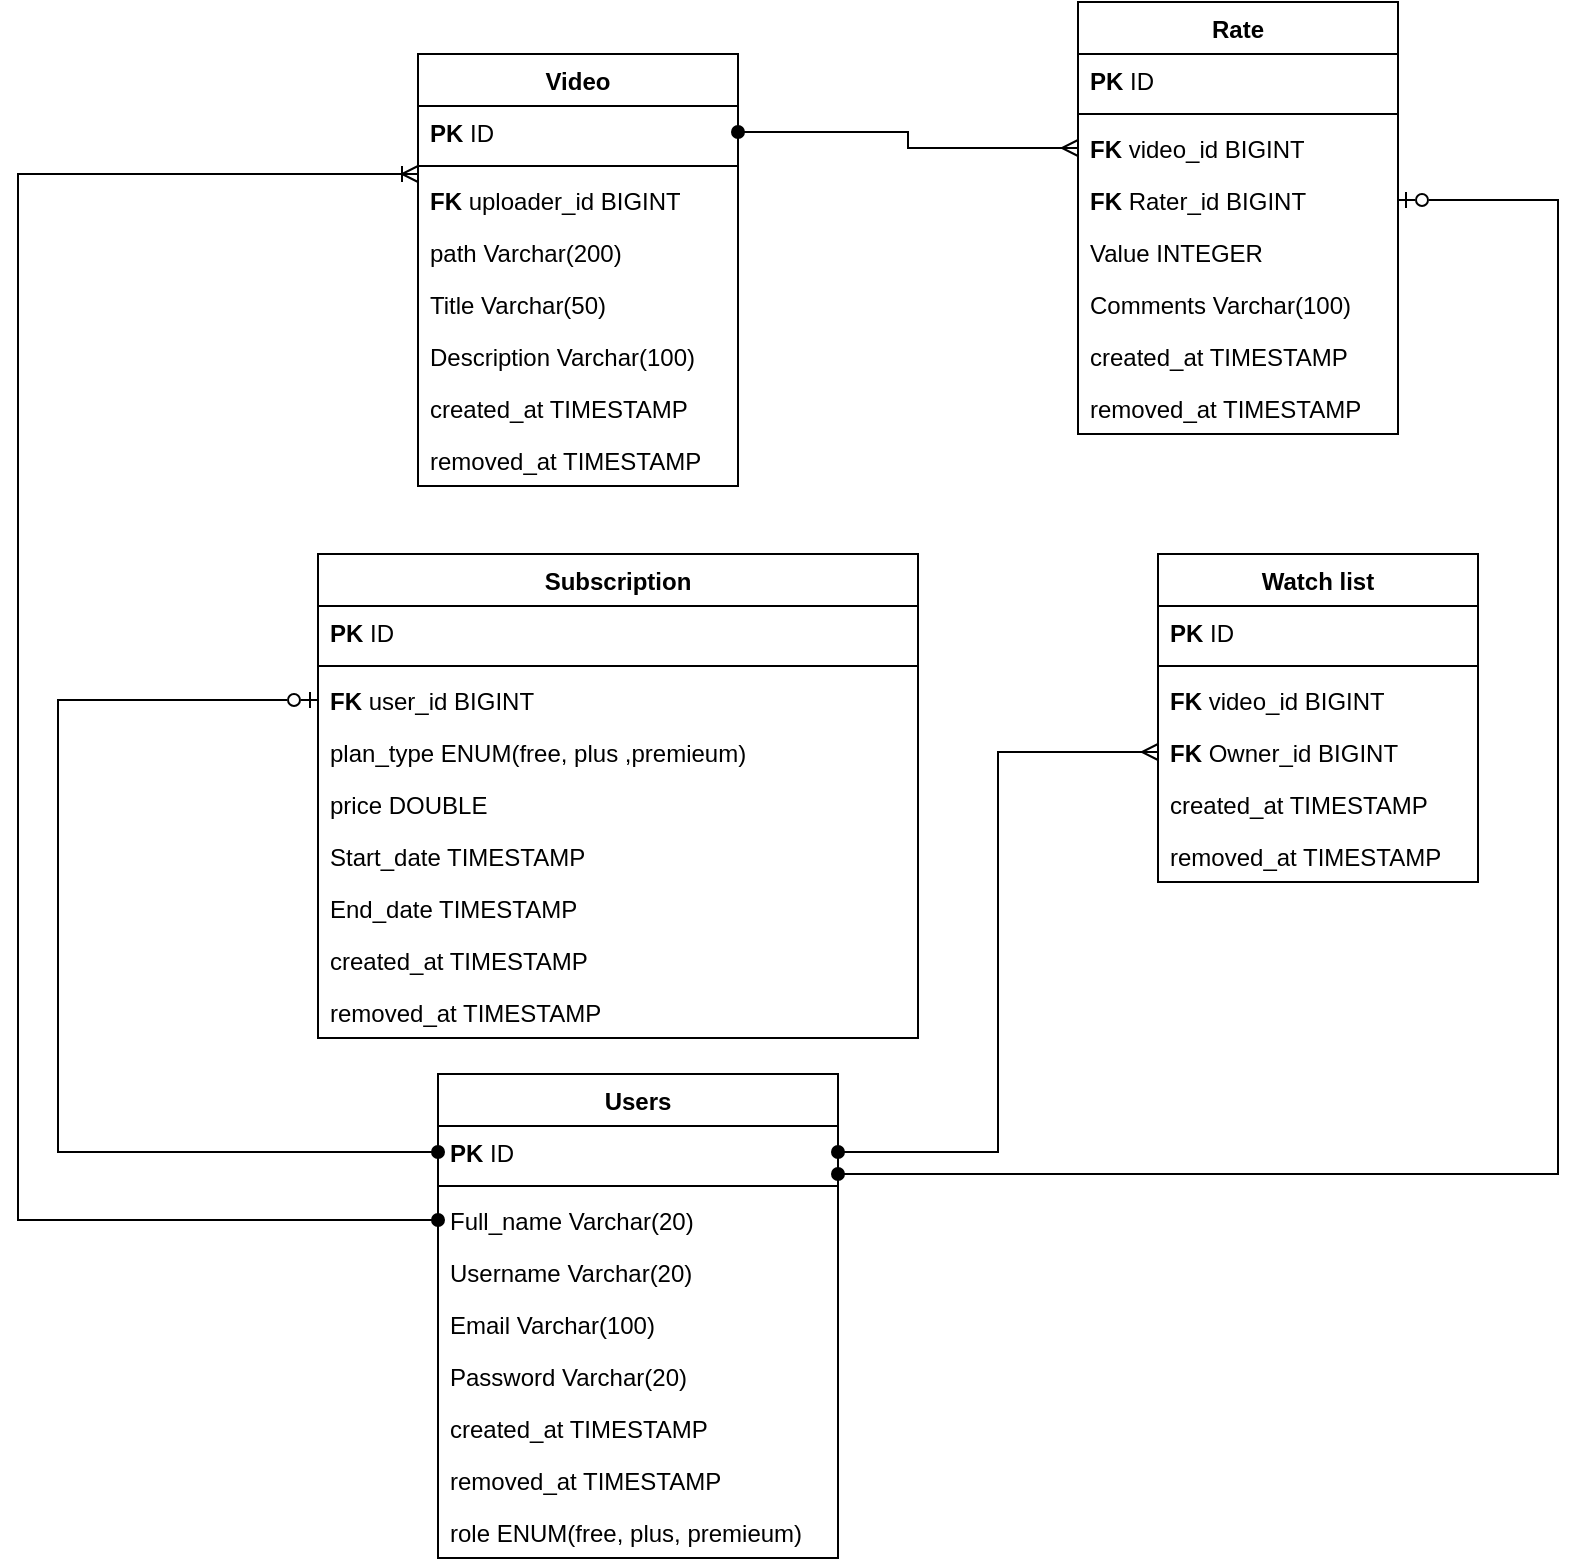 <mxfile version="24.4.6" type="device">
  <diagram name="Page-1" id="llB0VzRmPgIYXVeo7n54">
    <mxGraphModel dx="1120" dy="1632" grid="1" gridSize="10" guides="1" tooltips="1" connect="1" arrows="1" fold="1" page="1" pageScale="1" pageWidth="850" pageHeight="1100" math="0" shadow="0">
      <root>
        <mxCell id="0" />
        <mxCell id="1" parent="0" />
        <mxCell id="TannyR8xhLXdug4IMGp_-6" value="Video" style="swimlane;fontStyle=1;align=center;verticalAlign=top;childLayout=stackLayout;horizontal=1;startSize=26;horizontalStack=0;resizeParent=1;resizeParentMax=0;resizeLast=0;collapsible=1;marginBottom=0;whiteSpace=wrap;html=1;" parent="1" vertex="1">
          <mxGeometry x="230" y="-750" width="160" height="216" as="geometry" />
        </mxCell>
        <mxCell id="TannyR8xhLXdug4IMGp_-7" value="&lt;b&gt;PK&lt;/b&gt; ID" style="text;strokeColor=none;fillColor=none;align=left;verticalAlign=top;spacingLeft=4;spacingRight=4;overflow=hidden;rotatable=0;points=[[0,0.5],[1,0.5]];portConstraint=eastwest;whiteSpace=wrap;html=1;" parent="TannyR8xhLXdug4IMGp_-6" vertex="1">
          <mxGeometry y="26" width="160" height="26" as="geometry" />
        </mxCell>
        <mxCell id="TannyR8xhLXdug4IMGp_-8" value="" style="line;strokeWidth=1;fillColor=none;align=left;verticalAlign=middle;spacingTop=-1;spacingLeft=3;spacingRight=3;rotatable=0;labelPosition=right;points=[];portConstraint=eastwest;strokeColor=inherit;" parent="TannyR8xhLXdug4IMGp_-6" vertex="1">
          <mxGeometry y="52" width="160" height="8" as="geometry" />
        </mxCell>
        <mxCell id="TannyR8xhLXdug4IMGp_-9" value="&lt;b&gt;FK&lt;/b&gt; uploader_id BIGINT" style="text;strokeColor=none;fillColor=none;align=left;verticalAlign=top;spacingLeft=4;spacingRight=4;overflow=hidden;rotatable=0;points=[[0,0.5],[1,0.5]];portConstraint=eastwest;whiteSpace=wrap;html=1;" parent="TannyR8xhLXdug4IMGp_-6" vertex="1">
          <mxGeometry y="60" width="160" height="26" as="geometry" />
        </mxCell>
        <mxCell id="TannyR8xhLXdug4IMGp_-14" value="path Varchar(200)" style="text;strokeColor=none;fillColor=none;align=left;verticalAlign=top;spacingLeft=4;spacingRight=4;overflow=hidden;rotatable=0;points=[[0,0.5],[1,0.5]];portConstraint=eastwest;whiteSpace=wrap;html=1;" parent="TannyR8xhLXdug4IMGp_-6" vertex="1">
          <mxGeometry y="86" width="160" height="26" as="geometry" />
        </mxCell>
        <mxCell id="AR3CvUPfvLslO-Kas9ji-1" value="Title Varchar(50)" style="text;strokeColor=none;fillColor=none;align=left;verticalAlign=top;spacingLeft=4;spacingRight=4;overflow=hidden;rotatable=0;points=[[0,0.5],[1,0.5]];portConstraint=eastwest;whiteSpace=wrap;html=1;" parent="TannyR8xhLXdug4IMGp_-6" vertex="1">
          <mxGeometry y="112" width="160" height="26" as="geometry" />
        </mxCell>
        <mxCell id="TannyR8xhLXdug4IMGp_-10" value="Description Varchar(100)" style="text;strokeColor=none;fillColor=none;align=left;verticalAlign=top;spacingLeft=4;spacingRight=4;overflow=hidden;rotatable=0;points=[[0,0.5],[1,0.5]];portConstraint=eastwest;whiteSpace=wrap;html=1;" parent="TannyR8xhLXdug4IMGp_-6" vertex="1">
          <mxGeometry y="138" width="160" height="26" as="geometry" />
        </mxCell>
        <mxCell id="TannyR8xhLXdug4IMGp_-12" value="created_at TIMESTAMP" style="text;strokeColor=none;fillColor=none;align=left;verticalAlign=top;spacingLeft=4;spacingRight=4;overflow=hidden;rotatable=0;points=[[0,0.5],[1,0.5]];portConstraint=eastwest;whiteSpace=wrap;html=1;" parent="TannyR8xhLXdug4IMGp_-6" vertex="1">
          <mxGeometry y="164" width="160" height="26" as="geometry" />
        </mxCell>
        <mxCell id="TannyR8xhLXdug4IMGp_-13" value="removed_at TIMESTAMP" style="text;strokeColor=none;fillColor=none;align=left;verticalAlign=top;spacingLeft=4;spacingRight=4;overflow=hidden;rotatable=0;points=[[0,0.5],[1,0.5]];portConstraint=eastwest;whiteSpace=wrap;html=1;" parent="TannyR8xhLXdug4IMGp_-6" vertex="1">
          <mxGeometry y="190" width="160" height="26" as="geometry" />
        </mxCell>
        <mxCell id="TannyR8xhLXdug4IMGp_-15" value="Users" style="swimlane;fontStyle=1;align=center;verticalAlign=top;childLayout=stackLayout;horizontal=1;startSize=26;horizontalStack=0;resizeParent=1;resizeParentMax=0;resizeLast=0;collapsible=1;marginBottom=0;whiteSpace=wrap;html=1;" parent="1" vertex="1">
          <mxGeometry x="240" y="-240" width="200" height="242" as="geometry" />
        </mxCell>
        <mxCell id="TannyR8xhLXdug4IMGp_-16" value="&lt;b&gt;PK&lt;/b&gt; ID" style="text;strokeColor=none;fillColor=none;align=left;verticalAlign=top;spacingLeft=4;spacingRight=4;overflow=hidden;rotatable=0;points=[[0,0.5],[1,0.5]];portConstraint=eastwest;whiteSpace=wrap;html=1;" parent="TannyR8xhLXdug4IMGp_-15" vertex="1">
          <mxGeometry y="26" width="200" height="26" as="geometry" />
        </mxCell>
        <mxCell id="TannyR8xhLXdug4IMGp_-17" value="" style="line;strokeWidth=1;fillColor=none;align=left;verticalAlign=middle;spacingTop=-1;spacingLeft=3;spacingRight=3;rotatable=0;labelPosition=right;points=[];portConstraint=eastwest;strokeColor=inherit;" parent="TannyR8xhLXdug4IMGp_-15" vertex="1">
          <mxGeometry y="52" width="200" height="8" as="geometry" />
        </mxCell>
        <mxCell id="TannyR8xhLXdug4IMGp_-18" value="Full_name Varchar(20)" style="text;strokeColor=none;fillColor=none;align=left;verticalAlign=top;spacingLeft=4;spacingRight=4;overflow=hidden;rotatable=0;points=[[0,0.5],[1,0.5]];portConstraint=eastwest;whiteSpace=wrap;html=1;" parent="TannyR8xhLXdug4IMGp_-15" vertex="1">
          <mxGeometry y="60" width="200" height="26" as="geometry" />
        </mxCell>
        <mxCell id="TannyR8xhLXdug4IMGp_-19" value="Username Varchar(20)" style="text;strokeColor=none;fillColor=none;align=left;verticalAlign=top;spacingLeft=4;spacingRight=4;overflow=hidden;rotatable=0;points=[[0,0.5],[1,0.5]];portConstraint=eastwest;whiteSpace=wrap;html=1;" parent="TannyR8xhLXdug4IMGp_-15" vertex="1">
          <mxGeometry y="86" width="200" height="26" as="geometry" />
        </mxCell>
        <mxCell id="TannyR8xhLXdug4IMGp_-20" value="Email Varchar(100)" style="text;strokeColor=none;fillColor=none;align=left;verticalAlign=top;spacingLeft=4;spacingRight=4;overflow=hidden;rotatable=0;points=[[0,0.5],[1,0.5]];portConstraint=eastwest;whiteSpace=wrap;html=1;" parent="TannyR8xhLXdug4IMGp_-15" vertex="1">
          <mxGeometry y="112" width="200" height="26" as="geometry" />
        </mxCell>
        <mxCell id="TannyR8xhLXdug4IMGp_-21" value="Password Varchar(20)" style="text;strokeColor=none;fillColor=none;align=left;verticalAlign=top;spacingLeft=4;spacingRight=4;overflow=hidden;rotatable=0;points=[[0,0.5],[1,0.5]];portConstraint=eastwest;whiteSpace=wrap;html=1;" parent="TannyR8xhLXdug4IMGp_-15" vertex="1">
          <mxGeometry y="138" width="200" height="26" as="geometry" />
        </mxCell>
        <mxCell id="TannyR8xhLXdug4IMGp_-22" value="created_at TIMESTAMP" style="text;strokeColor=none;fillColor=none;align=left;verticalAlign=top;spacingLeft=4;spacingRight=4;overflow=hidden;rotatable=0;points=[[0,0.5],[1,0.5]];portConstraint=eastwest;whiteSpace=wrap;html=1;" parent="TannyR8xhLXdug4IMGp_-15" vertex="1">
          <mxGeometry y="164" width="200" height="26" as="geometry" />
        </mxCell>
        <mxCell id="TannyR8xhLXdug4IMGp_-23" value="removed_at TIMESTAMP" style="text;strokeColor=none;fillColor=none;align=left;verticalAlign=top;spacingLeft=4;spacingRight=4;overflow=hidden;rotatable=0;points=[[0,0.5],[1,0.5]];portConstraint=eastwest;whiteSpace=wrap;html=1;" parent="TannyR8xhLXdug4IMGp_-15" vertex="1">
          <mxGeometry y="190" width="200" height="26" as="geometry" />
        </mxCell>
        <mxCell id="hQYLbPg7msR0rGlQxZhR-1" value="role ENUM(free, plus, premieum)" style="text;strokeColor=none;fillColor=none;align=left;verticalAlign=top;spacingLeft=4;spacingRight=4;overflow=hidden;rotatable=0;points=[[0,0.5],[1,0.5]];portConstraint=eastwest;whiteSpace=wrap;html=1;" parent="TannyR8xhLXdug4IMGp_-15" vertex="1">
          <mxGeometry y="216" width="200" height="26" as="geometry" />
        </mxCell>
        <mxCell id="TannyR8xhLXdug4IMGp_-24" value="Subscription" style="swimlane;fontStyle=1;align=center;verticalAlign=top;childLayout=stackLayout;horizontal=1;startSize=26;horizontalStack=0;resizeParent=1;resizeParentMax=0;resizeLast=0;collapsible=1;marginBottom=0;whiteSpace=wrap;html=1;" parent="1" vertex="1">
          <mxGeometry x="180" y="-500" width="300" height="242" as="geometry" />
        </mxCell>
        <mxCell id="TannyR8xhLXdug4IMGp_-25" value="&lt;b&gt;PK&lt;/b&gt; ID" style="text;strokeColor=none;fillColor=none;align=left;verticalAlign=top;spacingLeft=4;spacingRight=4;overflow=hidden;rotatable=0;points=[[0,0.5],[1,0.5]];portConstraint=eastwest;whiteSpace=wrap;html=1;" parent="TannyR8xhLXdug4IMGp_-24" vertex="1">
          <mxGeometry y="26" width="300" height="26" as="geometry" />
        </mxCell>
        <mxCell id="TannyR8xhLXdug4IMGp_-26" value="" style="line;strokeWidth=1;fillColor=none;align=left;verticalAlign=middle;spacingTop=-1;spacingLeft=3;spacingRight=3;rotatable=0;labelPosition=right;points=[];portConstraint=eastwest;strokeColor=inherit;" parent="TannyR8xhLXdug4IMGp_-24" vertex="1">
          <mxGeometry y="52" width="300" height="8" as="geometry" />
        </mxCell>
        <mxCell id="TannyR8xhLXdug4IMGp_-27" value="&lt;b&gt;FK&lt;/b&gt; user_id BIGINT" style="text;strokeColor=none;fillColor=none;align=left;verticalAlign=top;spacingLeft=4;spacingRight=4;overflow=hidden;rotatable=0;points=[[0,0.5],[1,0.5]];portConstraint=eastwest;whiteSpace=wrap;html=1;" parent="TannyR8xhLXdug4IMGp_-24" vertex="1">
          <mxGeometry y="60" width="300" height="26" as="geometry" />
        </mxCell>
        <mxCell id="TannyR8xhLXdug4IMGp_-28" value="plan_type ENUM(free, plus ,premieum)" style="text;strokeColor=none;fillColor=none;align=left;verticalAlign=top;spacingLeft=4;spacingRight=4;overflow=hidden;rotatable=0;points=[[0,0.5],[1,0.5]];portConstraint=eastwest;whiteSpace=wrap;html=1;" parent="TannyR8xhLXdug4IMGp_-24" vertex="1">
          <mxGeometry y="86" width="300" height="26" as="geometry" />
        </mxCell>
        <mxCell id="t_yWXYlwGUiESrNMHU9L-1" value="price DOUBLE&amp;nbsp;" style="text;strokeColor=none;fillColor=none;align=left;verticalAlign=top;spacingLeft=4;spacingRight=4;overflow=hidden;rotatable=0;points=[[0,0.5],[1,0.5]];portConstraint=eastwest;whiteSpace=wrap;html=1;" parent="TannyR8xhLXdug4IMGp_-24" vertex="1">
          <mxGeometry y="112" width="300" height="26" as="geometry" />
        </mxCell>
        <mxCell id="TannyR8xhLXdug4IMGp_-29" value="Start_date TIMESTAMP&lt;span style=&quot;white-space: pre;&quot;&gt;&#x9;&lt;/span&gt;" style="text;strokeColor=none;fillColor=none;align=left;verticalAlign=top;spacingLeft=4;spacingRight=4;overflow=hidden;rotatable=0;points=[[0,0.5],[1,0.5]];portConstraint=eastwest;whiteSpace=wrap;html=1;" parent="TannyR8xhLXdug4IMGp_-24" vertex="1">
          <mxGeometry y="138" width="300" height="26" as="geometry" />
        </mxCell>
        <mxCell id="TannyR8xhLXdug4IMGp_-30" value="End_date TIMESTAMP&lt;span style=&quot;white-space: pre;&quot;&gt;&#x9;&lt;/span&gt;" style="text;strokeColor=none;fillColor=none;align=left;verticalAlign=top;spacingLeft=4;spacingRight=4;overflow=hidden;rotatable=0;points=[[0,0.5],[1,0.5]];portConstraint=eastwest;whiteSpace=wrap;html=1;" parent="TannyR8xhLXdug4IMGp_-24" vertex="1">
          <mxGeometry y="164" width="300" height="26" as="geometry" />
        </mxCell>
        <mxCell id="TannyR8xhLXdug4IMGp_-31" value="created_at TIMESTAMP" style="text;strokeColor=none;fillColor=none;align=left;verticalAlign=top;spacingLeft=4;spacingRight=4;overflow=hidden;rotatable=0;points=[[0,0.5],[1,0.5]];portConstraint=eastwest;whiteSpace=wrap;html=1;" parent="TannyR8xhLXdug4IMGp_-24" vertex="1">
          <mxGeometry y="190" width="300" height="26" as="geometry" />
        </mxCell>
        <mxCell id="TannyR8xhLXdug4IMGp_-32" value="removed_at TIMESTAMP" style="text;strokeColor=none;fillColor=none;align=left;verticalAlign=top;spacingLeft=4;spacingRight=4;overflow=hidden;rotatable=0;points=[[0,0.5],[1,0.5]];portConstraint=eastwest;whiteSpace=wrap;html=1;" parent="TannyR8xhLXdug4IMGp_-24" vertex="1">
          <mxGeometry y="216" width="300" height="26" as="geometry" />
        </mxCell>
        <mxCell id="TannyR8xhLXdug4IMGp_-33" value="Watch list" style="swimlane;fontStyle=1;align=center;verticalAlign=top;childLayout=stackLayout;horizontal=1;startSize=26;horizontalStack=0;resizeParent=1;resizeParentMax=0;resizeLast=0;collapsible=1;marginBottom=0;whiteSpace=wrap;html=1;" parent="1" vertex="1">
          <mxGeometry x="600" y="-500" width="160" height="164" as="geometry" />
        </mxCell>
        <mxCell id="TannyR8xhLXdug4IMGp_-34" value="&lt;b&gt;PK&lt;/b&gt; ID" style="text;strokeColor=none;fillColor=none;align=left;verticalAlign=top;spacingLeft=4;spacingRight=4;overflow=hidden;rotatable=0;points=[[0,0.5],[1,0.5]];portConstraint=eastwest;whiteSpace=wrap;html=1;" parent="TannyR8xhLXdug4IMGp_-33" vertex="1">
          <mxGeometry y="26" width="160" height="26" as="geometry" />
        </mxCell>
        <mxCell id="TannyR8xhLXdug4IMGp_-35" value="" style="line;strokeWidth=1;fillColor=none;align=left;verticalAlign=middle;spacingTop=-1;spacingLeft=3;spacingRight=3;rotatable=0;labelPosition=right;points=[];portConstraint=eastwest;strokeColor=inherit;" parent="TannyR8xhLXdug4IMGp_-33" vertex="1">
          <mxGeometry y="52" width="160" height="8" as="geometry" />
        </mxCell>
        <mxCell id="TannyR8xhLXdug4IMGp_-37" value="&lt;b&gt;FK &lt;/b&gt;video_id BIGINT" style="text;strokeColor=none;fillColor=none;align=left;verticalAlign=top;spacingLeft=4;spacingRight=4;overflow=hidden;rotatable=0;points=[[0,0.5],[1,0.5]];portConstraint=eastwest;whiteSpace=wrap;html=1;" parent="TannyR8xhLXdug4IMGp_-33" vertex="1">
          <mxGeometry y="60" width="160" height="26" as="geometry" />
        </mxCell>
        <mxCell id="TannyR8xhLXdug4IMGp_-36" value="&lt;b&gt;FK &lt;/b&gt;Owner_id BIGINT" style="text;strokeColor=none;fillColor=none;align=left;verticalAlign=top;spacingLeft=4;spacingRight=4;overflow=hidden;rotatable=0;points=[[0,0.5],[1,0.5]];portConstraint=eastwest;whiteSpace=wrap;html=1;" parent="TannyR8xhLXdug4IMGp_-33" vertex="1">
          <mxGeometry y="86" width="160" height="26" as="geometry" />
        </mxCell>
        <mxCell id="TannyR8xhLXdug4IMGp_-39" value="created_at TIMESTAMP" style="text;strokeColor=none;fillColor=none;align=left;verticalAlign=top;spacingLeft=4;spacingRight=4;overflow=hidden;rotatable=0;points=[[0,0.5],[1,0.5]];portConstraint=eastwest;whiteSpace=wrap;html=1;" parent="TannyR8xhLXdug4IMGp_-33" vertex="1">
          <mxGeometry y="112" width="160" height="26" as="geometry" />
        </mxCell>
        <mxCell id="TannyR8xhLXdug4IMGp_-40" value="removed_at TIMESTAMP" style="text;strokeColor=none;fillColor=none;align=left;verticalAlign=top;spacingLeft=4;spacingRight=4;overflow=hidden;rotatable=0;points=[[0,0.5],[1,0.5]];portConstraint=eastwest;whiteSpace=wrap;html=1;" parent="TannyR8xhLXdug4IMGp_-33" vertex="1">
          <mxGeometry y="138" width="160" height="26" as="geometry" />
        </mxCell>
        <mxCell id="TannyR8xhLXdug4IMGp_-42" value="Rate" style="swimlane;fontStyle=1;align=center;verticalAlign=top;childLayout=stackLayout;horizontal=1;startSize=26;horizontalStack=0;resizeParent=1;resizeParentMax=0;resizeLast=0;collapsible=1;marginBottom=0;whiteSpace=wrap;html=1;" parent="1" vertex="1">
          <mxGeometry x="560" y="-776" width="160" height="216" as="geometry" />
        </mxCell>
        <mxCell id="TannyR8xhLXdug4IMGp_-43" value="&lt;b&gt;PK&lt;/b&gt; ID" style="text;strokeColor=none;fillColor=none;align=left;verticalAlign=top;spacingLeft=4;spacingRight=4;overflow=hidden;rotatable=0;points=[[0,0.5],[1,0.5]];portConstraint=eastwest;whiteSpace=wrap;html=1;" parent="TannyR8xhLXdug4IMGp_-42" vertex="1">
          <mxGeometry y="26" width="160" height="26" as="geometry" />
        </mxCell>
        <mxCell id="TannyR8xhLXdug4IMGp_-44" value="" style="line;strokeWidth=1;fillColor=none;align=left;verticalAlign=middle;spacingTop=-1;spacingLeft=3;spacingRight=3;rotatable=0;labelPosition=right;points=[];portConstraint=eastwest;strokeColor=inherit;" parent="TannyR8xhLXdug4IMGp_-42" vertex="1">
          <mxGeometry y="52" width="160" height="8" as="geometry" />
        </mxCell>
        <mxCell id="TannyR8xhLXdug4IMGp_-46" value="&lt;b&gt;FK &lt;/b&gt;video_id BIGINT" style="text;strokeColor=none;fillColor=none;align=left;verticalAlign=top;spacingLeft=4;spacingRight=4;overflow=hidden;rotatable=0;points=[[0,0.5],[1,0.5]];portConstraint=eastwest;whiteSpace=wrap;html=1;" parent="TannyR8xhLXdug4IMGp_-42" vertex="1">
          <mxGeometry y="60" width="160" height="26" as="geometry" />
        </mxCell>
        <mxCell id="TannyR8xhLXdug4IMGp_-45" value="&lt;b&gt;FK &lt;/b&gt;Rater_id BIGINT" style="text;strokeColor=none;fillColor=none;align=left;verticalAlign=top;spacingLeft=4;spacingRight=4;overflow=hidden;rotatable=0;points=[[0,0.5],[1,0.5]];portConstraint=eastwest;whiteSpace=wrap;html=1;" parent="TannyR8xhLXdug4IMGp_-42" vertex="1">
          <mxGeometry y="86" width="160" height="26" as="geometry" />
        </mxCell>
        <mxCell id="TannyR8xhLXdug4IMGp_-47" value="Value INTEGER" style="text;strokeColor=none;fillColor=none;align=left;verticalAlign=top;spacingLeft=4;spacingRight=4;overflow=hidden;rotatable=0;points=[[0,0.5],[1,0.5]];portConstraint=eastwest;whiteSpace=wrap;html=1;" parent="TannyR8xhLXdug4IMGp_-42" vertex="1">
          <mxGeometry y="112" width="160" height="26" as="geometry" />
        </mxCell>
        <mxCell id="TannyR8xhLXdug4IMGp_-48" value="Comments Varchar(100)" style="text;strokeColor=none;fillColor=none;align=left;verticalAlign=top;spacingLeft=4;spacingRight=4;overflow=hidden;rotatable=0;points=[[0,0.5],[1,0.5]];portConstraint=eastwest;whiteSpace=wrap;html=1;" parent="TannyR8xhLXdug4IMGp_-42" vertex="1">
          <mxGeometry y="138" width="160" height="26" as="geometry" />
        </mxCell>
        <mxCell id="TannyR8xhLXdug4IMGp_-49" value="created_at TIMESTAMP" style="text;strokeColor=none;fillColor=none;align=left;verticalAlign=top;spacingLeft=4;spacingRight=4;overflow=hidden;rotatable=0;points=[[0,0.5],[1,0.5]];portConstraint=eastwest;whiteSpace=wrap;html=1;" parent="TannyR8xhLXdug4IMGp_-42" vertex="1">
          <mxGeometry y="164" width="160" height="26" as="geometry" />
        </mxCell>
        <mxCell id="TannyR8xhLXdug4IMGp_-50" value="removed_at TIMESTAMP" style="text;strokeColor=none;fillColor=none;align=left;verticalAlign=top;spacingLeft=4;spacingRight=4;overflow=hidden;rotatable=0;points=[[0,0.5],[1,0.5]];portConstraint=eastwest;whiteSpace=wrap;html=1;" parent="TannyR8xhLXdug4IMGp_-42" vertex="1">
          <mxGeometry y="190" width="160" height="26" as="geometry" />
        </mxCell>
        <mxCell id="TannyR8xhLXdug4IMGp_-51" style="edgeStyle=orthogonalEdgeStyle;rounded=0;orthogonalLoop=1;jettySize=auto;html=1;entryX=0;entryY=0.5;entryDx=0;entryDy=0;endArrow=oval;endFill=1;startArrow=ERzeroToOne;startFill=0;exitX=0;exitY=0.5;exitDx=0;exitDy=0;" parent="1" source="TannyR8xhLXdug4IMGp_-27" target="TannyR8xhLXdug4IMGp_-16" edge="1">
          <mxGeometry relative="1" as="geometry">
            <Array as="points">
              <mxPoint x="50" y="-427" />
            </Array>
          </mxGeometry>
        </mxCell>
        <mxCell id="TannyR8xhLXdug4IMGp_-53" style="edgeStyle=orthogonalEdgeStyle;rounded=0;orthogonalLoop=1;jettySize=auto;html=1;entryX=0;entryY=0.5;entryDx=0;entryDy=0;endArrow=oval;endFill=1;startArrow=ERoneToMany;startFill=0;" parent="1" source="TannyR8xhLXdug4IMGp_-9" target="TannyR8xhLXdug4IMGp_-18" edge="1">
          <mxGeometry relative="1" as="geometry">
            <Array as="points">
              <mxPoint x="30" y="-690" />
              <mxPoint x="30" y="-167" />
            </Array>
          </mxGeometry>
        </mxCell>
        <mxCell id="TannyR8xhLXdug4IMGp_-54" style="edgeStyle=orthogonalEdgeStyle;rounded=0;orthogonalLoop=1;jettySize=auto;html=1;entryX=0;entryY=0.5;entryDx=0;entryDy=0;endArrow=ERmany;endFill=0;startArrow=oval;startFill=1;" parent="1" source="TannyR8xhLXdug4IMGp_-16" target="TannyR8xhLXdug4IMGp_-36" edge="1">
          <mxGeometry relative="1" as="geometry" />
        </mxCell>
        <mxCell id="TannyR8xhLXdug4IMGp_-55" style="edgeStyle=orthogonalEdgeStyle;rounded=0;orthogonalLoop=1;jettySize=auto;html=1;entryX=1;entryY=0.5;entryDx=0;entryDy=0;startArrow=oval;startFill=1;endArrow=ERzeroToOne;endFill=0;" parent="1" source="TannyR8xhLXdug4IMGp_-16" target="TannyR8xhLXdug4IMGp_-45" edge="1">
          <mxGeometry relative="1" as="geometry">
            <Array as="points">
              <mxPoint x="800" y="-190" />
              <mxPoint x="800" y="-677" />
            </Array>
          </mxGeometry>
        </mxCell>
        <mxCell id="TannyR8xhLXdug4IMGp_-58" style="edgeStyle=orthogonalEdgeStyle;rounded=0;orthogonalLoop=1;jettySize=auto;html=1;endArrow=oval;endFill=1;startArrow=ERmany;startFill=0;exitX=0;exitY=0.5;exitDx=0;exitDy=0;" parent="1" source="TannyR8xhLXdug4IMGp_-46" target="TannyR8xhLXdug4IMGp_-7" edge="1">
          <mxGeometry relative="1" as="geometry" />
        </mxCell>
      </root>
    </mxGraphModel>
  </diagram>
</mxfile>
